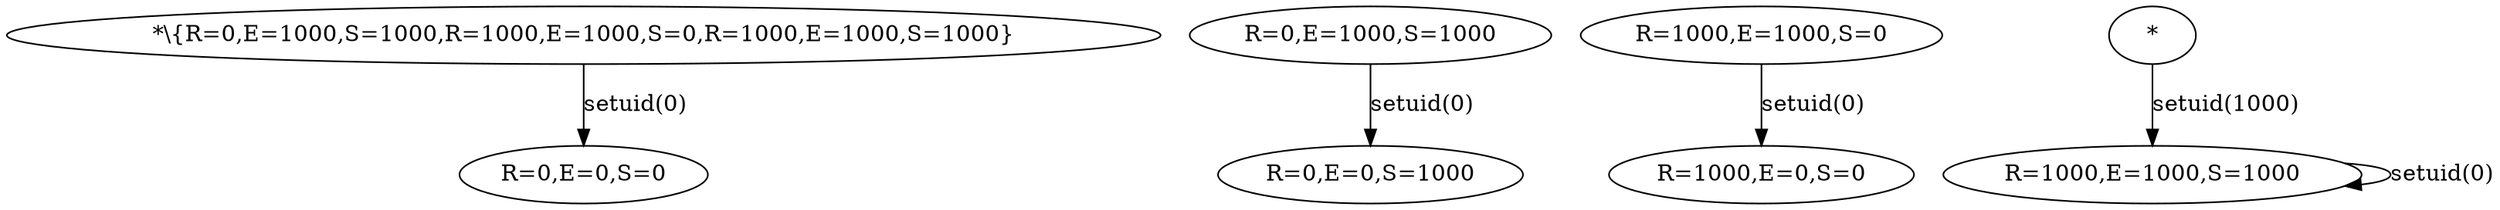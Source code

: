 digraph G {
"*\\{R=0,E=1000,S=1000,R=1000,E=1000,S=0,R=1000,E=1000,S=1000}"		->	"R=0,E=0,S=0"		[label="setuid(0)"]
#"R=0,E=0,S=0"		->	"R=0,E=0,S=0"		[label="setuid(0)"]
#"R=0,E=0,S=1000"	->	"R=0,E=0,S=0"		[label="setuid(0)"]
#"R=0,E=1000,S=0"	->	"R=0,E=0,S=0"		[label="setuid(0)"]
#"R=1000,E=0,S=0"	->	"R=0,E=0,S=0"		[label="setuid(0)"]
#"R=1000,E=0,S=1000"	->	"R=0,E=0,S=0"		[label="setuid(0)"]

"R=0,E=1000,S=1000"	->	"R=0,E=0,S=1000"	[label="setuid(0)"]
"R=1000,E=1000,S=0"	->	"R=1000,E=0,S=0"	[label="setuid(0)"]

"*"	->	"R=1000,E=1000,S=1000"	[label="setuid(1000)"]
#"R=1000,E=0,S=0"	->	"R=1000,E=1000,S=1000"	[label="setuid(1000)"]
#"R=1000,E=1000,S=0"	->	"R=1000,E=1000,S=1000"	[label="setuid(1000)"]
#"R=0,E=0,S=0"		->	"R=1000,E=1000,S=1000"	[label="setuid(1000)"]
#"R=0,E=0,S=1000"	->	"R=1000,E=1000,S=1000"	[label="setuid(1000)"]
#"R=0,E=1000,S=0"	->	"R=1000,E=1000,S=1000"	[label="setuid(1000)"]
#"R=0,E=1000,S=1000"	->	"R=1000,E=1000,S=1000"	[label="setuid(1000)"]
#"R=1000,E=0,S=1000"	->	"R=1000,E=1000,S=1000"	[label="setuid(1000)"]
#"R=1000,E=1000,S=1000"	->	"R=1000,E=1000,S=1000"	[label="setuid(1000)"]

"R=1000,E=1000,S=1000"	->	"R=1000,E=1000,S=1000"	[label="setuid(0)"]
}
